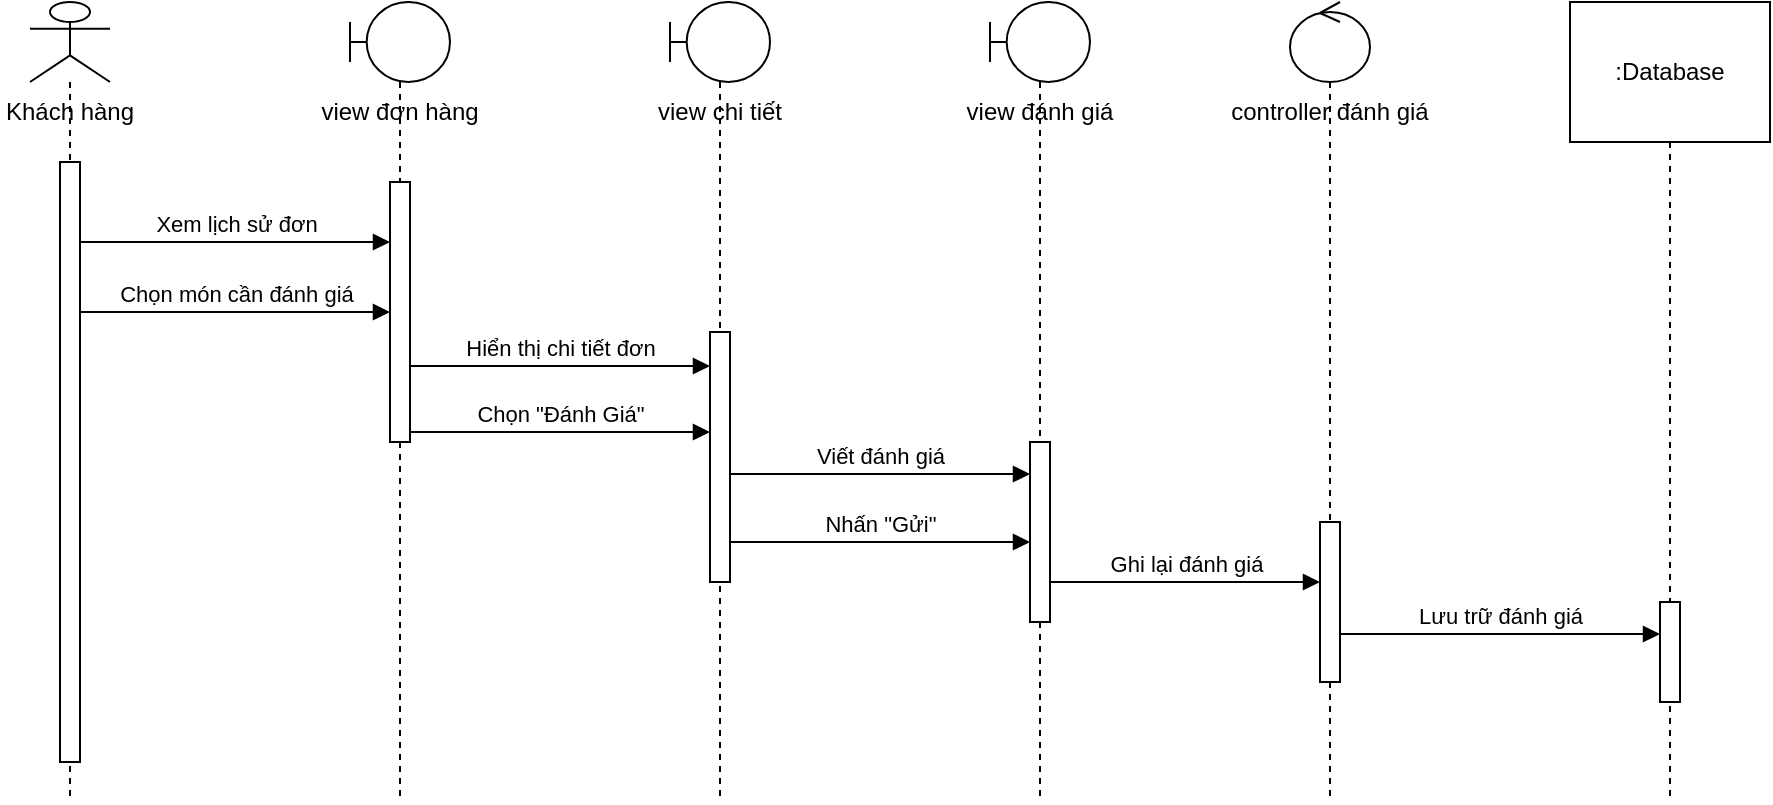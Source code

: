 <mxfile version="22.1.1" type="device" pages="4">
  <diagram id="1Ihl9jyI-RenPWpYEg5B" name="seq_ThemDanhGia">
    <mxGraphModel dx="1236" dy="578" grid="1" gridSize="10" guides="1" tooltips="1" connect="1" arrows="1" fold="1" page="1" pageScale="1" pageWidth="1100" pageHeight="850" math="0" shadow="0">
      <root>
        <mxCell id="0" />
        <mxCell id="1" parent="0" />
        <mxCell id="ETqpigXjb3V20rqj1vSy-2" value="" style="shape=umlLifeline;perimeter=lifelinePerimeter;whiteSpace=wrap;html=1;container=1;dropTarget=0;collapsible=0;recursiveResize=0;outlineConnect=0;portConstraint=eastwest;newEdgeStyle={&quot;curved&quot;:0,&quot;rounded&quot;:0};participant=umlActor;" vertex="1" parent="1">
          <mxGeometry x="150" y="80" width="40" height="400" as="geometry" />
        </mxCell>
        <mxCell id="ETqpigXjb3V20rqj1vSy-6" value="" style="html=1;points=[[0,0,0,0,5],[0,1,0,0,-5],[1,0,0,0,5],[1,1,0,0,-5]];perimeter=orthogonalPerimeter;outlineConnect=0;targetShapes=umlLifeline;portConstraint=eastwest;newEdgeStyle={&quot;curved&quot;:0,&quot;rounded&quot;:0};" vertex="1" parent="ETqpigXjb3V20rqj1vSy-2">
          <mxGeometry x="15" y="80" width="10" height="300" as="geometry" />
        </mxCell>
        <mxCell id="ETqpigXjb3V20rqj1vSy-3" value="" style="shape=umlLifeline;perimeter=lifelinePerimeter;whiteSpace=wrap;html=1;container=1;dropTarget=0;collapsible=0;recursiveResize=0;outlineConnect=0;portConstraint=eastwest;newEdgeStyle={&quot;curved&quot;:0,&quot;rounded&quot;:0};participant=umlBoundary;" vertex="1" parent="1">
          <mxGeometry x="310" y="80" width="50" height="400" as="geometry" />
        </mxCell>
        <mxCell id="ETqpigXjb3V20rqj1vSy-12" value="" style="html=1;points=[[0,0,0,0,5],[0,1,0,0,-5],[1,0,0,0,5],[1,1,0,0,-5]];perimeter=orthogonalPerimeter;outlineConnect=0;targetShapes=umlLifeline;portConstraint=eastwest;newEdgeStyle={&quot;curved&quot;:0,&quot;rounded&quot;:0};" vertex="1" parent="ETqpigXjb3V20rqj1vSy-3">
          <mxGeometry x="20" y="90" width="10" height="130" as="geometry" />
        </mxCell>
        <mxCell id="ETqpigXjb3V20rqj1vSy-4" value="" style="shape=umlLifeline;perimeter=lifelinePerimeter;whiteSpace=wrap;html=1;container=1;dropTarget=0;collapsible=0;recursiveResize=0;outlineConnect=0;portConstraint=eastwest;newEdgeStyle={&quot;curved&quot;:0,&quot;rounded&quot;:0};participant=umlControl;" vertex="1" parent="1">
          <mxGeometry x="780" y="80" width="40" height="400" as="geometry" />
        </mxCell>
        <mxCell id="ETqpigXjb3V20rqj1vSy-27" value="" style="html=1;points=[[0,0,0,0,5],[0,1,0,0,-5],[1,0,0,0,5],[1,1,0,0,-5]];perimeter=orthogonalPerimeter;outlineConnect=0;targetShapes=umlLifeline;portConstraint=eastwest;newEdgeStyle={&quot;curved&quot;:0,&quot;rounded&quot;:0};" vertex="1" parent="ETqpigXjb3V20rqj1vSy-4">
          <mxGeometry x="15" y="260" width="10" height="80" as="geometry" />
        </mxCell>
        <mxCell id="ETqpigXjb3V20rqj1vSy-5" value="Khách hàng" style="text;html=1;strokeColor=none;fillColor=none;align=center;verticalAlign=middle;whiteSpace=wrap;rounded=0;" vertex="1" parent="1">
          <mxGeometry x="135" y="120" width="70" height="30" as="geometry" />
        </mxCell>
        <mxCell id="ETqpigXjb3V20rqj1vSy-7" value="view đơn hàng" style="text;html=1;strokeColor=none;fillColor=none;align=center;verticalAlign=middle;whiteSpace=wrap;rounded=0;" vertex="1" parent="1">
          <mxGeometry x="290" y="120" width="90" height="30" as="geometry" />
        </mxCell>
        <mxCell id="ETqpigXjb3V20rqj1vSy-8" value="" style="shape=umlLifeline;perimeter=lifelinePerimeter;whiteSpace=wrap;html=1;container=1;dropTarget=0;collapsible=0;recursiveResize=0;outlineConnect=0;portConstraint=eastwest;newEdgeStyle={&quot;curved&quot;:0,&quot;rounded&quot;:0};participant=umlBoundary;" vertex="1" parent="1">
          <mxGeometry x="470" y="80" width="50" height="400" as="geometry" />
        </mxCell>
        <mxCell id="ETqpigXjb3V20rqj1vSy-15" value="" style="html=1;points=[[0,0,0,0,5],[0,1,0,0,-5],[1,0,0,0,5],[1,1,0,0,-5]];perimeter=orthogonalPerimeter;outlineConnect=0;targetShapes=umlLifeline;portConstraint=eastwest;newEdgeStyle={&quot;curved&quot;:0,&quot;rounded&quot;:0};" vertex="1" parent="ETqpigXjb3V20rqj1vSy-8">
          <mxGeometry x="20" y="165" width="10" height="125" as="geometry" />
        </mxCell>
        <mxCell id="ETqpigXjb3V20rqj1vSy-9" value="view chi tiết" style="text;html=1;strokeColor=none;fillColor=none;align=center;verticalAlign=middle;whiteSpace=wrap;rounded=0;" vertex="1" parent="1">
          <mxGeometry x="450" y="120" width="90" height="30" as="geometry" />
        </mxCell>
        <mxCell id="ETqpigXjb3V20rqj1vSy-10" value="" style="shape=umlLifeline;perimeter=lifelinePerimeter;whiteSpace=wrap;html=1;container=1;dropTarget=0;collapsible=0;recursiveResize=0;outlineConnect=0;portConstraint=eastwest;newEdgeStyle={&quot;curved&quot;:0,&quot;rounded&quot;:0};participant=umlBoundary;" vertex="1" parent="1">
          <mxGeometry x="630" y="80" width="50" height="400" as="geometry" />
        </mxCell>
        <mxCell id="ETqpigXjb3V20rqj1vSy-18" value="" style="html=1;points=[[0,0,0,0,5],[0,1,0,0,-5],[1,0,0,0,5],[1,1,0,0,-5]];perimeter=orthogonalPerimeter;outlineConnect=0;targetShapes=umlLifeline;portConstraint=eastwest;newEdgeStyle={&quot;curved&quot;:0,&quot;rounded&quot;:0};" vertex="1" parent="ETqpigXjb3V20rqj1vSy-10">
          <mxGeometry x="20" y="220" width="10" height="90" as="geometry" />
        </mxCell>
        <mxCell id="ETqpigXjb3V20rqj1vSy-11" value="view đánh giá" style="text;html=1;strokeColor=none;fillColor=none;align=center;verticalAlign=middle;whiteSpace=wrap;rounded=0;" vertex="1" parent="1">
          <mxGeometry x="610" y="120" width="90" height="30" as="geometry" />
        </mxCell>
        <mxCell id="ETqpigXjb3V20rqj1vSy-13" value="Xem lịch sử đơn" style="html=1;verticalAlign=bottom;endArrow=block;curved=0;rounded=0;" edge="1" parent="1">
          <mxGeometry width="80" relative="1" as="geometry">
            <mxPoint x="175" y="200" as="sourcePoint" />
            <mxPoint x="330" y="200" as="targetPoint" />
          </mxGeometry>
        </mxCell>
        <mxCell id="ETqpigXjb3V20rqj1vSy-14" value="Chọn món cần đánh giá" style="html=1;verticalAlign=bottom;endArrow=block;curved=0;rounded=0;" edge="1" parent="1">
          <mxGeometry width="80" relative="1" as="geometry">
            <mxPoint x="175" y="235" as="sourcePoint" />
            <mxPoint x="330" y="235" as="targetPoint" />
          </mxGeometry>
        </mxCell>
        <mxCell id="ETqpigXjb3V20rqj1vSy-16" value="Hiển thị chi tiết đơn" style="html=1;verticalAlign=bottom;endArrow=block;curved=0;rounded=0;" edge="1" parent="1" target="ETqpigXjb3V20rqj1vSy-15">
          <mxGeometry width="80" relative="1" as="geometry">
            <mxPoint x="340" y="262" as="sourcePoint" />
            <mxPoint x="490" y="262" as="targetPoint" />
          </mxGeometry>
        </mxCell>
        <mxCell id="ETqpigXjb3V20rqj1vSy-17" value="controller đánh giá" style="text;html=1;strokeColor=none;fillColor=none;align=center;verticalAlign=middle;whiteSpace=wrap;rounded=0;" vertex="1" parent="1">
          <mxGeometry x="745" y="120" width="110" height="30" as="geometry" />
        </mxCell>
        <mxCell id="ETqpigXjb3V20rqj1vSy-20" value="Chọn &quot;Đánh Giá&quot;" style="html=1;verticalAlign=bottom;endArrow=block;curved=0;rounded=0;exitX=1;exitY=1;exitDx=0;exitDy=-5;exitPerimeter=0;" edge="1" parent="1" source="ETqpigXjb3V20rqj1vSy-12" target="ETqpigXjb3V20rqj1vSy-15">
          <mxGeometry width="80" relative="1" as="geometry">
            <mxPoint x="350" y="272" as="sourcePoint" />
            <mxPoint x="500" y="272" as="targetPoint" />
          </mxGeometry>
        </mxCell>
        <mxCell id="ETqpigXjb3V20rqj1vSy-22" value="Viết đánh giá" style="html=1;verticalAlign=bottom;endArrow=block;curved=0;rounded=0;" edge="1" parent="1" source="ETqpigXjb3V20rqj1vSy-15" target="ETqpigXjb3V20rqj1vSy-18">
          <mxGeometry width="80" relative="1" as="geometry">
            <mxPoint x="510" y="316" as="sourcePoint" />
            <mxPoint x="640" y="316" as="targetPoint" />
            <Array as="points">
              <mxPoint x="570" y="316" />
            </Array>
          </mxGeometry>
        </mxCell>
        <mxCell id="ETqpigXjb3V20rqj1vSy-24" value="Nhấn &quot;Gửi&quot;" style="html=1;verticalAlign=bottom;endArrow=block;curved=0;rounded=0;" edge="1" parent="1" source="ETqpigXjb3V20rqj1vSy-15" target="ETqpigXjb3V20rqj1vSy-18">
          <mxGeometry width="80" relative="1" as="geometry">
            <mxPoint x="510" y="350" as="sourcePoint" />
            <mxPoint x="640" y="350" as="targetPoint" />
            <Array as="points">
              <mxPoint x="570" y="350" />
            </Array>
          </mxGeometry>
        </mxCell>
        <mxCell id="ETqpigXjb3V20rqj1vSy-26" value="Ghi lại đánh giá" style="html=1;verticalAlign=bottom;endArrow=block;curved=0;rounded=0;" edge="1" parent="1" source="ETqpigXjb3V20rqj1vSy-18" target="ETqpigXjb3V20rqj1vSy-27">
          <mxGeometry width="80" relative="1" as="geometry">
            <mxPoint x="670" y="370" as="sourcePoint" />
            <mxPoint x="780" y="370" as="targetPoint" />
            <Array as="points">
              <mxPoint x="730" y="370" />
            </Array>
          </mxGeometry>
        </mxCell>
        <mxCell id="ETqpigXjb3V20rqj1vSy-28" value=":Database&lt;br&gt;" style="shape=umlLifeline;perimeter=lifelinePerimeter;whiteSpace=wrap;html=1;container=1;dropTarget=0;collapsible=0;recursiveResize=0;outlineConnect=0;portConstraint=eastwest;newEdgeStyle={&quot;curved&quot;:0,&quot;rounded&quot;:0};size=70;" vertex="1" parent="1">
          <mxGeometry x="920" y="80" width="100" height="400" as="geometry" />
        </mxCell>
        <mxCell id="ETqpigXjb3V20rqj1vSy-29" value="" style="html=1;points=[[0,0,0,0,5],[0,1,0,0,-5],[1,0,0,0,5],[1,1,0,0,-5]];perimeter=orthogonalPerimeter;outlineConnect=0;targetShapes=umlLifeline;portConstraint=eastwest;newEdgeStyle={&quot;curved&quot;:0,&quot;rounded&quot;:0};" vertex="1" parent="ETqpigXjb3V20rqj1vSy-28">
          <mxGeometry x="45" y="300" width="10" height="50" as="geometry" />
        </mxCell>
        <mxCell id="ETqpigXjb3V20rqj1vSy-32" value="Lưu trữ đánh giá" style="html=1;verticalAlign=bottom;endArrow=block;curved=0;rounded=0;" edge="1" parent="1" source="ETqpigXjb3V20rqj1vSy-27" target="ETqpigXjb3V20rqj1vSy-29">
          <mxGeometry width="80" relative="1" as="geometry">
            <mxPoint x="805" y="396.0" as="sourcePoint" />
            <mxPoint x="965" y="396.0" as="targetPoint" />
            <Array as="points">
              <mxPoint x="900.33" y="396" />
            </Array>
          </mxGeometry>
        </mxCell>
      </root>
    </mxGraphModel>
  </diagram>
  <diagram id="MLMv6l6TZBk7wlFLsbbl" name="seq_SuaDanhGia">
    <mxGraphModel dx="1236" dy="578" grid="1" gridSize="10" guides="1" tooltips="1" connect="1" arrows="1" fold="1" page="1" pageScale="1" pageWidth="827" pageHeight="1169" math="0" shadow="0">
      <root>
        <mxCell id="0" />
        <mxCell id="1" parent="0" />
        <mxCell id="w9mQeVws3Q9iEO-yCepc-1" value="" style="shape=umlLifeline;perimeter=lifelinePerimeter;whiteSpace=wrap;html=1;container=1;dropTarget=0;collapsible=0;recursiveResize=0;outlineConnect=0;portConstraint=eastwest;newEdgeStyle={&quot;curved&quot;:0,&quot;rounded&quot;:0};participant=umlActor;" vertex="1" parent="1">
          <mxGeometry x="150" y="80" width="40" height="400" as="geometry" />
        </mxCell>
        <mxCell id="w9mQeVws3Q9iEO-yCepc-2" value="" style="html=1;points=[[0,0,0,0,5],[0,1,0,0,-5],[1,0,0,0,5],[1,1,0,0,-5]];perimeter=orthogonalPerimeter;outlineConnect=0;targetShapes=umlLifeline;portConstraint=eastwest;newEdgeStyle={&quot;curved&quot;:0,&quot;rounded&quot;:0};" vertex="1" parent="w9mQeVws3Q9iEO-yCepc-1">
          <mxGeometry x="15" y="80" width="10" height="300" as="geometry" />
        </mxCell>
        <mxCell id="w9mQeVws3Q9iEO-yCepc-3" value="" style="shape=umlLifeline;perimeter=lifelinePerimeter;whiteSpace=wrap;html=1;container=1;dropTarget=0;collapsible=0;recursiveResize=0;outlineConnect=0;portConstraint=eastwest;newEdgeStyle={&quot;curved&quot;:0,&quot;rounded&quot;:0};participant=umlBoundary;" vertex="1" parent="1">
          <mxGeometry x="310" y="80" width="50" height="400" as="geometry" />
        </mxCell>
        <mxCell id="w9mQeVws3Q9iEO-yCepc-4" value="" style="html=1;points=[[0,0,0,0,5],[0,1,0,0,-5],[1,0,0,0,5],[1,1,0,0,-5]];perimeter=orthogonalPerimeter;outlineConnect=0;targetShapes=umlLifeline;portConstraint=eastwest;newEdgeStyle={&quot;curved&quot;:0,&quot;rounded&quot;:0};" vertex="1" parent="w9mQeVws3Q9iEO-yCepc-3">
          <mxGeometry x="20" y="90" width="10" height="130" as="geometry" />
        </mxCell>
        <mxCell id="w9mQeVws3Q9iEO-yCepc-5" value="" style="shape=umlLifeline;perimeter=lifelinePerimeter;whiteSpace=wrap;html=1;container=1;dropTarget=0;collapsible=0;recursiveResize=0;outlineConnect=0;portConstraint=eastwest;newEdgeStyle={&quot;curved&quot;:0,&quot;rounded&quot;:0};participant=umlControl;" vertex="1" parent="1">
          <mxGeometry x="780" y="80" width="40" height="400" as="geometry" />
        </mxCell>
        <mxCell id="w9mQeVws3Q9iEO-yCepc-6" value="" style="html=1;points=[[0,0,0,0,5],[0,1,0,0,-5],[1,0,0,0,5],[1,1,0,0,-5]];perimeter=orthogonalPerimeter;outlineConnect=0;targetShapes=umlLifeline;portConstraint=eastwest;newEdgeStyle={&quot;curved&quot;:0,&quot;rounded&quot;:0};" vertex="1" parent="w9mQeVws3Q9iEO-yCepc-5">
          <mxGeometry x="15" y="330" width="10" height="50" as="geometry" />
        </mxCell>
        <mxCell id="w9mQeVws3Q9iEO-yCepc-7" value="Khách hàng" style="text;html=1;strokeColor=none;fillColor=none;align=center;verticalAlign=middle;whiteSpace=wrap;rounded=0;" vertex="1" parent="1">
          <mxGeometry x="135" y="120" width="70" height="30" as="geometry" />
        </mxCell>
        <mxCell id="w9mQeVws3Q9iEO-yCepc-8" value="view đơn hàng" style="text;html=1;strokeColor=none;fillColor=none;align=center;verticalAlign=middle;whiteSpace=wrap;rounded=0;" vertex="1" parent="1">
          <mxGeometry x="290" y="120" width="90" height="30" as="geometry" />
        </mxCell>
        <mxCell id="w9mQeVws3Q9iEO-yCepc-9" value="" style="shape=umlLifeline;perimeter=lifelinePerimeter;whiteSpace=wrap;html=1;container=1;dropTarget=0;collapsible=0;recursiveResize=0;outlineConnect=0;portConstraint=eastwest;newEdgeStyle={&quot;curved&quot;:0,&quot;rounded&quot;:0};participant=umlBoundary;" vertex="1" parent="1">
          <mxGeometry x="470" y="80" width="50" height="400" as="geometry" />
        </mxCell>
        <mxCell id="w9mQeVws3Q9iEO-yCepc-10" value="" style="html=1;points=[[0,0,0,0,5],[0,1,0,0,-5],[1,0,0,0,5],[1,1,0,0,-5]];perimeter=orthogonalPerimeter;outlineConnect=0;targetShapes=umlLifeline;portConstraint=eastwest;newEdgeStyle={&quot;curved&quot;:0,&quot;rounded&quot;:0};" vertex="1" parent="w9mQeVws3Q9iEO-yCepc-9">
          <mxGeometry x="20" y="165" width="10" height="165" as="geometry" />
        </mxCell>
        <mxCell id="w9mQeVws3Q9iEO-yCepc-11" value="view chi tiết" style="text;html=1;strokeColor=none;fillColor=none;align=center;verticalAlign=middle;whiteSpace=wrap;rounded=0;" vertex="1" parent="1">
          <mxGeometry x="450" y="120" width="90" height="30" as="geometry" />
        </mxCell>
        <mxCell id="w9mQeVws3Q9iEO-yCepc-12" value="" style="shape=umlLifeline;perimeter=lifelinePerimeter;whiteSpace=wrap;html=1;container=1;dropTarget=0;collapsible=0;recursiveResize=0;outlineConnect=0;portConstraint=eastwest;newEdgeStyle={&quot;curved&quot;:0,&quot;rounded&quot;:0};participant=umlBoundary;" vertex="1" parent="1">
          <mxGeometry x="630" y="80" width="50" height="400" as="geometry" />
        </mxCell>
        <mxCell id="w9mQeVws3Q9iEO-yCepc-13" value="" style="html=1;points=[[0,0,0,0,5],[0,1,0,0,-5],[1,0,0,0,5],[1,1,0,0,-5]];perimeter=orthogonalPerimeter;outlineConnect=0;targetShapes=umlLifeline;portConstraint=eastwest;newEdgeStyle={&quot;curved&quot;:0,&quot;rounded&quot;:0};" vertex="1" parent="w9mQeVws3Q9iEO-yCepc-12">
          <mxGeometry x="20" y="220" width="10" height="140" as="geometry" />
        </mxCell>
        <mxCell id="w9mQeVws3Q9iEO-yCepc-14" value="view đánh giá" style="text;html=1;strokeColor=none;fillColor=none;align=center;verticalAlign=middle;whiteSpace=wrap;rounded=0;" vertex="1" parent="1">
          <mxGeometry x="610" y="120" width="90" height="30" as="geometry" />
        </mxCell>
        <mxCell id="w9mQeVws3Q9iEO-yCepc-15" value="Xem lịch sử đơn" style="html=1;verticalAlign=bottom;endArrow=block;curved=0;rounded=0;" edge="1" parent="1">
          <mxGeometry width="80" relative="1" as="geometry">
            <mxPoint x="175" y="200" as="sourcePoint" />
            <mxPoint x="330" y="200" as="targetPoint" />
          </mxGeometry>
        </mxCell>
        <mxCell id="w9mQeVws3Q9iEO-yCepc-16" value="Chọn món cần đánh giá" style="html=1;verticalAlign=bottom;endArrow=block;curved=0;rounded=0;" edge="1" parent="1">
          <mxGeometry width="80" relative="1" as="geometry">
            <mxPoint x="175" y="235" as="sourcePoint" />
            <mxPoint x="330" y="235" as="targetPoint" />
          </mxGeometry>
        </mxCell>
        <mxCell id="w9mQeVws3Q9iEO-yCepc-17" value="Hiển thị chi tiết đơn" style="html=1;verticalAlign=bottom;endArrow=block;curved=0;rounded=0;" edge="1" parent="1" target="w9mQeVws3Q9iEO-yCepc-10">
          <mxGeometry width="80" relative="1" as="geometry">
            <mxPoint x="340" y="262" as="sourcePoint" />
            <mxPoint x="490" y="262" as="targetPoint" />
          </mxGeometry>
        </mxCell>
        <mxCell id="w9mQeVws3Q9iEO-yCepc-18" value="controller đánh giá" style="text;html=1;strokeColor=none;fillColor=none;align=center;verticalAlign=middle;whiteSpace=wrap;rounded=0;" vertex="1" parent="1">
          <mxGeometry x="745" y="120" width="110" height="30" as="geometry" />
        </mxCell>
        <mxCell id="w9mQeVws3Q9iEO-yCepc-19" value="Chọn &quot;Đánh Giá&quot;" style="html=1;verticalAlign=bottom;endArrow=block;curved=0;rounded=0;exitX=1;exitY=1;exitDx=0;exitDy=-5;exitPerimeter=0;" edge="1" parent="1" source="w9mQeVws3Q9iEO-yCepc-4" target="w9mQeVws3Q9iEO-yCepc-10">
          <mxGeometry width="80" relative="1" as="geometry">
            <mxPoint x="350" y="272" as="sourcePoint" />
            <mxPoint x="500" y="272" as="targetPoint" />
          </mxGeometry>
        </mxCell>
        <mxCell id="w9mQeVws3Q9iEO-yCepc-20" value="Nhấn &quot;Sửa&quot;" style="html=1;verticalAlign=bottom;endArrow=block;curved=0;rounded=0;" edge="1" parent="1" source="w9mQeVws3Q9iEO-yCepc-10" target="w9mQeVws3Q9iEO-yCepc-13">
          <mxGeometry width="80" relative="1" as="geometry">
            <mxPoint x="510" y="316" as="sourcePoint" />
            <mxPoint x="640" y="316" as="targetPoint" />
            <Array as="points">
              <mxPoint x="570" y="316" />
            </Array>
            <mxPoint as="offset" />
          </mxGeometry>
        </mxCell>
        <mxCell id="w9mQeVws3Q9iEO-yCepc-21" value="Nhập nội dung cần sửa" style="html=1;verticalAlign=bottom;endArrow=block;curved=0;rounded=0;" edge="1" parent="1" source="w9mQeVws3Q9iEO-yCepc-10" target="w9mQeVws3Q9iEO-yCepc-13">
          <mxGeometry width="80" relative="1" as="geometry">
            <mxPoint x="510" y="350" as="sourcePoint" />
            <mxPoint x="640" y="350" as="targetPoint" />
            <Array as="points">
              <mxPoint x="570" y="350" />
            </Array>
          </mxGeometry>
        </mxCell>
        <mxCell id="w9mQeVws3Q9iEO-yCepc-22" value="Cập nhật đánh giá" style="html=1;verticalAlign=bottom;endArrow=block;curved=0;rounded=0;" edge="1" parent="1" source="w9mQeVws3Q9iEO-yCepc-13" target="w9mQeVws3Q9iEO-yCepc-6">
          <mxGeometry width="80" relative="1" as="geometry">
            <mxPoint x="660" y="430" as="sourcePoint" />
            <mxPoint x="795" y="430" as="targetPoint" />
            <Array as="points">
              <mxPoint x="730" y="430" />
            </Array>
          </mxGeometry>
        </mxCell>
        <mxCell id="w9mQeVws3Q9iEO-yCepc-23" value=":Database&lt;br&gt;" style="shape=umlLifeline;perimeter=lifelinePerimeter;whiteSpace=wrap;html=1;container=1;dropTarget=0;collapsible=0;recursiveResize=0;outlineConnect=0;portConstraint=eastwest;newEdgeStyle={&quot;curved&quot;:0,&quot;rounded&quot;:0};size=70;" vertex="1" parent="1">
          <mxGeometry x="920" y="80" width="100" height="400" as="geometry" />
        </mxCell>
        <mxCell id="w9mQeVws3Q9iEO-yCepc-24" value="" style="html=1;points=[[0,0,0,0,5],[0,1,0,0,-5],[1,0,0,0,5],[1,1,0,0,-5]];perimeter=orthogonalPerimeter;outlineConnect=0;targetShapes=umlLifeline;portConstraint=eastwest;newEdgeStyle={&quot;curved&quot;:0,&quot;rounded&quot;:0};" vertex="1" parent="w9mQeVws3Q9iEO-yCepc-23">
          <mxGeometry x="45" y="340" width="10" height="50" as="geometry" />
        </mxCell>
        <mxCell id="w9mQeVws3Q9iEO-yCepc-25" value="Lưu trữ đánh giá" style="html=1;verticalAlign=bottom;endArrow=block;curved=0;rounded=0;" edge="1" parent="1" source="w9mQeVws3Q9iEO-yCepc-6" target="w9mQeVws3Q9iEO-yCepc-24">
          <mxGeometry width="80" relative="1" as="geometry">
            <mxPoint x="810" y="450" as="sourcePoint" />
            <mxPoint x="970" y="450" as="targetPoint" />
            <Array as="points">
              <mxPoint x="905.33" y="450" />
            </Array>
          </mxGeometry>
        </mxCell>
        <mxCell id="w9mQeVws3Q9iEO-yCepc-26" value="Nhấn &quot;Lưu&quot;" style="html=1;verticalAlign=bottom;endArrow=block;curved=0;rounded=0;" edge="1" parent="1" source="w9mQeVws3Q9iEO-yCepc-10" target="w9mQeVws3Q9iEO-yCepc-13">
          <mxGeometry width="80" relative="1" as="geometry">
            <mxPoint x="500" y="390" as="sourcePoint" />
            <mxPoint x="650" y="390" as="targetPoint" />
            <Array as="points">
              <mxPoint x="570" y="390" />
            </Array>
          </mxGeometry>
        </mxCell>
      </root>
    </mxGraphModel>
  </diagram>
  <diagram id="TZKwGihcEycK_j0i4s-U" name="seq_XoaDanhGia">
    <mxGraphModel dx="1454" dy="680" grid="1" gridSize="10" guides="1" tooltips="1" connect="1" arrows="1" fold="1" page="1" pageScale="1" pageWidth="827" pageHeight="1169" math="0" shadow="0">
      <root>
        <mxCell id="0" />
        <mxCell id="1" parent="0" />
        <mxCell id="CrtiZrdKsKh-H_7LETRt-1" value="" style="shape=umlLifeline;perimeter=lifelinePerimeter;whiteSpace=wrap;html=1;container=1;dropTarget=0;collapsible=0;recursiveResize=0;outlineConnect=0;portConstraint=eastwest;newEdgeStyle={&quot;curved&quot;:0,&quot;rounded&quot;:0};participant=umlActor;" vertex="1" parent="1">
          <mxGeometry x="150" y="80" width="40" height="400" as="geometry" />
        </mxCell>
        <mxCell id="CrtiZrdKsKh-H_7LETRt-2" value="" style="html=1;points=[[0,0,0,0,5],[0,1,0,0,-5],[1,0,0,0,5],[1,1,0,0,-5]];perimeter=orthogonalPerimeter;outlineConnect=0;targetShapes=umlLifeline;portConstraint=eastwest;newEdgeStyle={&quot;curved&quot;:0,&quot;rounded&quot;:0};" vertex="1" parent="CrtiZrdKsKh-H_7LETRt-1">
          <mxGeometry x="15" y="80" width="10" height="300" as="geometry" />
        </mxCell>
        <mxCell id="CrtiZrdKsKh-H_7LETRt-3" value="" style="shape=umlLifeline;perimeter=lifelinePerimeter;whiteSpace=wrap;html=1;container=1;dropTarget=0;collapsible=0;recursiveResize=0;outlineConnect=0;portConstraint=eastwest;newEdgeStyle={&quot;curved&quot;:0,&quot;rounded&quot;:0};participant=umlBoundary;" vertex="1" parent="1">
          <mxGeometry x="310" y="80" width="50" height="400" as="geometry" />
        </mxCell>
        <mxCell id="CrtiZrdKsKh-H_7LETRt-4" value="" style="html=1;points=[[0,0,0,0,5],[0,1,0,0,-5],[1,0,0,0,5],[1,1,0,0,-5]];perimeter=orthogonalPerimeter;outlineConnect=0;targetShapes=umlLifeline;portConstraint=eastwest;newEdgeStyle={&quot;curved&quot;:0,&quot;rounded&quot;:0};" vertex="1" parent="CrtiZrdKsKh-H_7LETRt-3">
          <mxGeometry x="20" y="90" width="10" height="130" as="geometry" />
        </mxCell>
        <mxCell id="CrtiZrdKsKh-H_7LETRt-5" value="" style="shape=umlLifeline;perimeter=lifelinePerimeter;whiteSpace=wrap;html=1;container=1;dropTarget=0;collapsible=0;recursiveResize=0;outlineConnect=0;portConstraint=eastwest;newEdgeStyle={&quot;curved&quot;:0,&quot;rounded&quot;:0};participant=umlControl;" vertex="1" parent="1">
          <mxGeometry x="780" y="80" width="40" height="400" as="geometry" />
        </mxCell>
        <mxCell id="CrtiZrdKsKh-H_7LETRt-6" value="" style="html=1;points=[[0,0,0,0,5],[0,1,0,0,-5],[1,0,0,0,5],[1,1,0,0,-5]];perimeter=orthogonalPerimeter;outlineConnect=0;targetShapes=umlLifeline;portConstraint=eastwest;newEdgeStyle={&quot;curved&quot;:0,&quot;rounded&quot;:0};" vertex="1" parent="CrtiZrdKsKh-H_7LETRt-5">
          <mxGeometry x="15" y="330" width="10" height="60" as="geometry" />
        </mxCell>
        <mxCell id="CrtiZrdKsKh-H_7LETRt-7" value="Khách hàng" style="text;html=1;strokeColor=none;fillColor=none;align=center;verticalAlign=middle;whiteSpace=wrap;rounded=0;" vertex="1" parent="1">
          <mxGeometry x="135" y="120" width="70" height="30" as="geometry" />
        </mxCell>
        <mxCell id="CrtiZrdKsKh-H_7LETRt-8" value="view đơn hàng" style="text;html=1;strokeColor=none;fillColor=none;align=center;verticalAlign=middle;whiteSpace=wrap;rounded=0;" vertex="1" parent="1">
          <mxGeometry x="290" y="120" width="90" height="30" as="geometry" />
        </mxCell>
        <mxCell id="CrtiZrdKsKh-H_7LETRt-9" value="" style="shape=umlLifeline;perimeter=lifelinePerimeter;whiteSpace=wrap;html=1;container=1;dropTarget=0;collapsible=0;recursiveResize=0;outlineConnect=0;portConstraint=eastwest;newEdgeStyle={&quot;curved&quot;:0,&quot;rounded&quot;:0};participant=umlBoundary;" vertex="1" parent="1">
          <mxGeometry x="470" y="80" width="50" height="400" as="geometry" />
        </mxCell>
        <mxCell id="CrtiZrdKsKh-H_7LETRt-10" value="" style="html=1;points=[[0,0,0,0,5],[0,1,0,0,-5],[1,0,0,0,5],[1,1,0,0,-5]];perimeter=orthogonalPerimeter;outlineConnect=0;targetShapes=umlLifeline;portConstraint=eastwest;newEdgeStyle={&quot;curved&quot;:0,&quot;rounded&quot;:0};" vertex="1" parent="CrtiZrdKsKh-H_7LETRt-9">
          <mxGeometry x="20" y="165" width="10" height="165" as="geometry" />
        </mxCell>
        <mxCell id="CrtiZrdKsKh-H_7LETRt-11" value="view chi tiết" style="text;html=1;strokeColor=none;fillColor=none;align=center;verticalAlign=middle;whiteSpace=wrap;rounded=0;" vertex="1" parent="1">
          <mxGeometry x="450" y="120" width="90" height="30" as="geometry" />
        </mxCell>
        <mxCell id="CrtiZrdKsKh-H_7LETRt-12" value="" style="shape=umlLifeline;perimeter=lifelinePerimeter;whiteSpace=wrap;html=1;container=1;dropTarget=0;collapsible=0;recursiveResize=0;outlineConnect=0;portConstraint=eastwest;newEdgeStyle={&quot;curved&quot;:0,&quot;rounded&quot;:0};participant=umlBoundary;" vertex="1" parent="1">
          <mxGeometry x="630" y="80" width="50" height="400" as="geometry" />
        </mxCell>
        <mxCell id="CrtiZrdKsKh-H_7LETRt-13" value="" style="html=1;points=[[0,0,0,0,5],[0,1,0,0,-5],[1,0,0,0,5],[1,1,0,0,-5]];perimeter=orthogonalPerimeter;outlineConnect=0;targetShapes=umlLifeline;portConstraint=eastwest;newEdgeStyle={&quot;curved&quot;:0,&quot;rounded&quot;:0};" vertex="1" parent="CrtiZrdKsKh-H_7LETRt-12">
          <mxGeometry x="20" y="220" width="10" height="150" as="geometry" />
        </mxCell>
        <mxCell id="CrtiZrdKsKh-H_7LETRt-14" value="view đánh giá" style="text;html=1;strokeColor=none;fillColor=none;align=center;verticalAlign=middle;whiteSpace=wrap;rounded=0;" vertex="1" parent="1">
          <mxGeometry x="610" y="120" width="90" height="30" as="geometry" />
        </mxCell>
        <mxCell id="CrtiZrdKsKh-H_7LETRt-15" value="Xem lịch sử đơn" style="html=1;verticalAlign=bottom;endArrow=block;curved=0;rounded=0;" edge="1" parent="1">
          <mxGeometry width="80" relative="1" as="geometry">
            <mxPoint x="175" y="200" as="sourcePoint" />
            <mxPoint x="330" y="200" as="targetPoint" />
          </mxGeometry>
        </mxCell>
        <mxCell id="CrtiZrdKsKh-H_7LETRt-16" value="Chọn món đã đánh giá" style="html=1;verticalAlign=bottom;endArrow=block;curved=0;rounded=0;" edge="1" parent="1">
          <mxGeometry width="80" relative="1" as="geometry">
            <mxPoint x="175" y="235" as="sourcePoint" />
            <mxPoint x="330" y="235" as="targetPoint" />
          </mxGeometry>
        </mxCell>
        <mxCell id="CrtiZrdKsKh-H_7LETRt-17" value="Hiển thị chi tiết đơn" style="html=1;verticalAlign=bottom;endArrow=block;curved=0;rounded=0;" edge="1" parent="1" target="CrtiZrdKsKh-H_7LETRt-10">
          <mxGeometry width="80" relative="1" as="geometry">
            <mxPoint x="340" y="262" as="sourcePoint" />
            <mxPoint x="490" y="262" as="targetPoint" />
          </mxGeometry>
        </mxCell>
        <mxCell id="CrtiZrdKsKh-H_7LETRt-18" value="controller đánh giá" style="text;html=1;strokeColor=none;fillColor=none;align=center;verticalAlign=middle;whiteSpace=wrap;rounded=0;" vertex="1" parent="1">
          <mxGeometry x="745" y="120" width="110" height="30" as="geometry" />
        </mxCell>
        <mxCell id="CrtiZrdKsKh-H_7LETRt-19" value="Chọn &quot;Đánh Giá&quot;" style="html=1;verticalAlign=bottom;endArrow=block;curved=0;rounded=0;exitX=1;exitY=1;exitDx=0;exitDy=-5;exitPerimeter=0;" edge="1" parent="1" source="CrtiZrdKsKh-H_7LETRt-4" target="CrtiZrdKsKh-H_7LETRt-10">
          <mxGeometry width="80" relative="1" as="geometry">
            <mxPoint x="350" y="272" as="sourcePoint" />
            <mxPoint x="500" y="272" as="targetPoint" />
          </mxGeometry>
        </mxCell>
        <mxCell id="CrtiZrdKsKh-H_7LETRt-20" value="Nhấn &quot;Xóa&quot;" style="html=1;verticalAlign=bottom;endArrow=block;curved=0;rounded=0;" edge="1" parent="1" source="CrtiZrdKsKh-H_7LETRt-10" target="CrtiZrdKsKh-H_7LETRt-13">
          <mxGeometry width="80" relative="1" as="geometry">
            <mxPoint x="510" y="316" as="sourcePoint" />
            <mxPoint x="640" y="316" as="targetPoint" />
            <Array as="points">
              <mxPoint x="570" y="316" />
            </Array>
            <mxPoint as="offset" />
          </mxGeometry>
        </mxCell>
        <mxCell id="CrtiZrdKsKh-H_7LETRt-21" value="Hiển thị thông báo" style="html=1;verticalAlign=bottom;endArrow=block;curved=0;rounded=0;" edge="1" parent="1" source="CrtiZrdKsKh-H_7LETRt-10" target="CrtiZrdKsKh-H_7LETRt-13">
          <mxGeometry width="80" relative="1" as="geometry">
            <mxPoint x="500" y="352" as="sourcePoint" />
            <mxPoint x="650" y="352" as="targetPoint" />
            <Array as="points">
              <mxPoint x="570" y="352" />
            </Array>
          </mxGeometry>
        </mxCell>
        <mxCell id="CrtiZrdKsKh-H_7LETRt-22" value="Xóa đánh giá" style="html=1;verticalAlign=bottom;endArrow=block;curved=0;rounded=0;" edge="1" parent="1" source="CrtiZrdKsKh-H_7LETRt-13" target="CrtiZrdKsKh-H_7LETRt-6">
          <mxGeometry width="80" relative="1" as="geometry">
            <mxPoint x="660" y="430" as="sourcePoint" />
            <mxPoint x="795" y="430" as="targetPoint" />
            <Array as="points">
              <mxPoint x="730" y="430" />
            </Array>
          </mxGeometry>
        </mxCell>
        <mxCell id="CrtiZrdKsKh-H_7LETRt-23" value=":Database&lt;br&gt;" style="shape=umlLifeline;perimeter=lifelinePerimeter;whiteSpace=wrap;html=1;container=1;dropTarget=0;collapsible=0;recursiveResize=0;outlineConnect=0;portConstraint=eastwest;newEdgeStyle={&quot;curved&quot;:0,&quot;rounded&quot;:0};size=70;" vertex="1" parent="1">
          <mxGeometry x="920" y="80" width="100" height="400" as="geometry" />
        </mxCell>
        <mxCell id="CrtiZrdKsKh-H_7LETRt-24" value="" style="html=1;points=[[0,0,0,0,5],[0,1,0,0,-5],[1,0,0,0,5],[1,1,0,0,-5]];perimeter=orthogonalPerimeter;outlineConnect=0;targetShapes=umlLifeline;portConstraint=eastwest;newEdgeStyle={&quot;curved&quot;:0,&quot;rounded&quot;:0};" vertex="1" parent="CrtiZrdKsKh-H_7LETRt-23">
          <mxGeometry x="45" y="340" width="10" height="50" as="geometry" />
        </mxCell>
        <mxCell id="CrtiZrdKsKh-H_7LETRt-25" value="Xóa đánh giá" style="html=1;verticalAlign=bottom;endArrow=block;curved=0;rounded=0;" edge="1" parent="1" source="CrtiZrdKsKh-H_7LETRt-6" target="CrtiZrdKsKh-H_7LETRt-24">
          <mxGeometry width="80" relative="1" as="geometry">
            <mxPoint x="810" y="450" as="sourcePoint" />
            <mxPoint x="970" y="450" as="targetPoint" />
            <Array as="points">
              <mxPoint x="905.33" y="450" />
            </Array>
          </mxGeometry>
        </mxCell>
        <mxCell id="CrtiZrdKsKh-H_7LETRt-26" value="Xác nhận xóa" style="html=1;verticalAlign=bottom;endArrow=block;curved=0;rounded=0;" edge="1" parent="1" source="CrtiZrdKsKh-H_7LETRt-10" target="CrtiZrdKsKh-H_7LETRt-13">
          <mxGeometry width="80" relative="1" as="geometry">
            <mxPoint x="500" y="390" as="sourcePoint" />
            <mxPoint x="650" y="390" as="targetPoint" />
            <Array as="points">
              <mxPoint x="570" y="390" />
            </Array>
          </mxGeometry>
        </mxCell>
      </root>
    </mxGraphModel>
  </diagram>
  <diagram id="tD9SYN1MgkpH-9BqsUv_" name="seq_XemDanhGia">
    <mxGraphModel dx="1648" dy="771" grid="1" gridSize="10" guides="1" tooltips="1" connect="1" arrows="1" fold="1" page="1" pageScale="1" pageWidth="827" pageHeight="1169" math="0" shadow="0">
      <root>
        <mxCell id="0" />
        <mxCell id="1" parent="0" />
        <mxCell id="KdAvgLSt1xeCe5ESkblE-1" value="" style="shape=umlLifeline;perimeter=lifelinePerimeter;whiteSpace=wrap;html=1;container=1;dropTarget=0;collapsible=0;recursiveResize=0;outlineConnect=0;portConstraint=eastwest;newEdgeStyle={&quot;curved&quot;:0,&quot;rounded&quot;:0};participant=umlActor;" vertex="1" parent="1">
          <mxGeometry x="150" y="80" width="40" height="520" as="geometry" />
        </mxCell>
        <mxCell id="KdAvgLSt1xeCe5ESkblE-2" value="" style="html=1;points=[[0,0,0,0,5],[0,1,0,0,-5],[1,0,0,0,5],[1,1,0,0,-5]];perimeter=orthogonalPerimeter;outlineConnect=0;targetShapes=umlLifeline;portConstraint=eastwest;newEdgeStyle={&quot;curved&quot;:0,&quot;rounded&quot;:0};" vertex="1" parent="KdAvgLSt1xeCe5ESkblE-1">
          <mxGeometry x="15" y="80" width="10" height="420" as="geometry" />
        </mxCell>
        <mxCell id="KdAvgLSt1xeCe5ESkblE-3" value="" style="shape=umlLifeline;perimeter=lifelinePerimeter;whiteSpace=wrap;html=1;container=1;dropTarget=0;collapsible=0;recursiveResize=0;outlineConnect=0;portConstraint=eastwest;newEdgeStyle={&quot;curved&quot;:0,&quot;rounded&quot;:0};participant=umlBoundary;" vertex="1" parent="1">
          <mxGeometry x="310" y="80" width="50" height="520" as="geometry" />
        </mxCell>
        <mxCell id="KdAvgLSt1xeCe5ESkblE-4" value="" style="html=1;points=[[0,0,0,0,5],[0,1,0,0,-5],[1,0,0,0,5],[1,1,0,0,-5]];perimeter=orthogonalPerimeter;outlineConnect=0;targetShapes=umlLifeline;portConstraint=eastwest;newEdgeStyle={&quot;curved&quot;:0,&quot;rounded&quot;:0};" vertex="1" parent="KdAvgLSt1xeCe5ESkblE-3">
          <mxGeometry x="20" y="90" width="10" height="140" as="geometry" />
        </mxCell>
        <mxCell id="KdAvgLSt1xeCe5ESkblE-5" value="" style="shape=umlLifeline;perimeter=lifelinePerimeter;whiteSpace=wrap;html=1;container=1;dropTarget=0;collapsible=0;recursiveResize=0;outlineConnect=0;portConstraint=eastwest;newEdgeStyle={&quot;curved&quot;:0,&quot;rounded&quot;:0};participant=umlControl;" vertex="1" parent="1">
          <mxGeometry x="690" y="80" width="40" height="520" as="geometry" />
        </mxCell>
        <mxCell id="KdAvgLSt1xeCe5ESkblE-6" value="" style="html=1;points=[[0,0,0,0,5],[0,1,0,0,-5],[1,0,0,0,5],[1,1,0,0,-5]];perimeter=orthogonalPerimeter;outlineConnect=0;targetShapes=umlLifeline;portConstraint=eastwest;newEdgeStyle={&quot;curved&quot;:0,&quot;rounded&quot;:0};" vertex="1" parent="KdAvgLSt1xeCe5ESkblE-5">
          <mxGeometry x="15" y="200" width="10" height="50" as="geometry" />
        </mxCell>
        <mxCell id="Hah8DxmAUG34ysNyzcjv-7" value="" style="html=1;points=[[0,0,0,0,5],[0,1,0,0,-5],[1,0,0,0,5],[1,1,0,0,-5]];perimeter=orthogonalPerimeter;outlineConnect=0;targetShapes=umlLifeline;portConstraint=eastwest;newEdgeStyle={&quot;curved&quot;:0,&quot;rounded&quot;:0};" vertex="1" parent="KdAvgLSt1xeCe5ESkblE-5">
          <mxGeometry x="15" y="270" width="10" height="30" as="geometry" />
        </mxCell>
        <mxCell id="KdAvgLSt1xeCe5ESkblE-7" value="Mọi người" style="text;html=1;strokeColor=none;fillColor=none;align=center;verticalAlign=middle;whiteSpace=wrap;rounded=0;" vertex="1" parent="1">
          <mxGeometry x="135" y="120" width="70" height="30" as="geometry" />
        </mxCell>
        <mxCell id="KdAvgLSt1xeCe5ESkblE-8" value="view đặt món" style="text;html=1;strokeColor=none;fillColor=none;align=center;verticalAlign=middle;whiteSpace=wrap;rounded=0;" vertex="1" parent="1">
          <mxGeometry x="290" y="120" width="90" height="30" as="geometry" />
        </mxCell>
        <mxCell id="KdAvgLSt1xeCe5ESkblE-12" value="" style="shape=umlLifeline;perimeter=lifelinePerimeter;whiteSpace=wrap;html=1;container=1;dropTarget=0;collapsible=0;recursiveResize=0;outlineConnect=0;portConstraint=eastwest;newEdgeStyle={&quot;curved&quot;:0,&quot;rounded&quot;:0};participant=umlBoundary;" vertex="1" parent="1">
          <mxGeometry x="480" y="80" width="50" height="520" as="geometry" />
        </mxCell>
        <mxCell id="Hah8DxmAUG34ysNyzcjv-2" value="" style="html=1;points=[[0,0,0,0,5],[0,1,0,0,-5],[1,0,0,0,5],[1,1,0,0,-5]];perimeter=orthogonalPerimeter;outlineConnect=0;targetShapes=umlLifeline;portConstraint=eastwest;newEdgeStyle={&quot;curved&quot;:0,&quot;rounded&quot;:0};" vertex="1" parent="KdAvgLSt1xeCe5ESkblE-12">
          <mxGeometry x="20" y="160" width="10" height="80" as="geometry" />
        </mxCell>
        <mxCell id="KdAvgLSt1xeCe5ESkblE-14" value="view chi tiết món" style="text;html=1;strokeColor=none;fillColor=none;align=center;verticalAlign=middle;whiteSpace=wrap;rounded=0;" vertex="1" parent="1">
          <mxGeometry x="460" y="120" width="100" height="30" as="geometry" />
        </mxCell>
        <mxCell id="KdAvgLSt1xeCe5ESkblE-18" value="controller đánh giá" style="text;html=1;strokeColor=none;fillColor=none;align=center;verticalAlign=middle;whiteSpace=wrap;rounded=0;" vertex="1" parent="1">
          <mxGeometry x="655" y="120" width="110" height="30" as="geometry" />
        </mxCell>
        <mxCell id="KdAvgLSt1xeCe5ESkblE-23" value=":Database&lt;br&gt;" style="shape=umlLifeline;perimeter=lifelinePerimeter;whiteSpace=wrap;html=1;container=1;dropTarget=0;collapsible=0;recursiveResize=0;outlineConnect=0;portConstraint=eastwest;newEdgeStyle={&quot;curved&quot;:0,&quot;rounded&quot;:0};size=70;" vertex="1" parent="1">
          <mxGeometry x="830" y="80" width="100" height="520" as="geometry" />
        </mxCell>
        <mxCell id="KdAvgLSt1xeCe5ESkblE-24" value="" style="html=1;points=[[0,0,0,0,5],[0,1,0,0,-5],[1,0,0,0,5],[1,1,0,0,-5]];perimeter=orthogonalPerimeter;outlineConnect=0;targetShapes=umlLifeline;portConstraint=eastwest;newEdgeStyle={&quot;curved&quot;:0,&quot;rounded&quot;:0};" vertex="1" parent="KdAvgLSt1xeCe5ESkblE-23">
          <mxGeometry x="45" y="200" width="10" height="100" as="geometry" />
        </mxCell>
        <mxCell id="uZYgBJkhjBe4ALxMLaq4-1" value="Chọn món cần xem" style="html=1;verticalAlign=bottom;endArrow=block;curved=0;rounded=0;" edge="1" parent="1" source="KdAvgLSt1xeCe5ESkblE-2" target="KdAvgLSt1xeCe5ESkblE-4">
          <mxGeometry width="80" relative="1" as="geometry">
            <mxPoint x="190" y="220" as="sourcePoint" />
            <mxPoint x="325" y="220" as="targetPoint" />
            <Array as="points">
              <mxPoint x="260" y="220" />
            </Array>
          </mxGeometry>
        </mxCell>
        <mxCell id="Hah8DxmAUG34ysNyzcjv-3" value="Chọn xem đánh giá" style="html=1;verticalAlign=bottom;endArrow=block;curved=0;rounded=0;entryX=-0.048;entryY=0.264;entryDx=0;entryDy=0;entryPerimeter=0;" edge="1" parent="1" source="KdAvgLSt1xeCe5ESkblE-4" target="Hah8DxmAUG34ysNyzcjv-2">
          <mxGeometry width="80" relative="1" as="geometry">
            <mxPoint x="350" y="260" as="sourcePoint" />
            <mxPoint x="505" y="260" as="targetPoint" />
            <Array as="points">
              <mxPoint x="435" y="260" />
            </Array>
          </mxGeometry>
        </mxCell>
        <mxCell id="Hah8DxmAUG34ysNyzcjv-4" value="Tạo truy vấn hiển thị đánh giá món" style="html=1;verticalAlign=bottom;endArrow=block;curved=0;rounded=0;" edge="1" parent="1" source="Hah8DxmAUG34ysNyzcjv-2" target="KdAvgLSt1xeCe5ESkblE-6">
          <mxGeometry width="80" relative="1" as="geometry">
            <mxPoint x="520" y="300" as="sourcePoint" />
            <mxPoint x="690" y="310" as="targetPoint" />
            <Array as="points">
              <mxPoint x="605" y="300" />
            </Array>
          </mxGeometry>
        </mxCell>
        <mxCell id="Hah8DxmAUG34ysNyzcjv-5" value="Lấy kết quả đánh giá món" style="html=1;verticalAlign=bottom;endArrow=block;curved=0;rounded=0;" edge="1" parent="1" source="KdAvgLSt1xeCe5ESkblE-6" target="KdAvgLSt1xeCe5ESkblE-24">
          <mxGeometry width="80" relative="1" as="geometry">
            <mxPoint x="740.0" y="320" as="sourcePoint" />
            <mxPoint x="910.37" y="321" as="targetPoint" />
            <Array as="points">
              <mxPoint x="835.37" y="320" />
            </Array>
          </mxGeometry>
        </mxCell>
        <mxCell id="Hah8DxmAUG34ysNyzcjv-6" value="Trả về kết quả đánh giá món" style="html=1;verticalAlign=bottom;endArrow=open;curved=0;rounded=0;endFill=0;dashed=1;" edge="1" parent="1" source="KdAvgLSt1xeCe5ESkblE-24" target="Hah8DxmAUG34ysNyzcjv-7">
          <mxGeometry width="80" relative="1" as="geometry">
            <mxPoint x="870" y="370" as="sourcePoint" />
            <mxPoint x="715" y="370" as="targetPoint" />
            <Array as="points">
              <mxPoint x="820" y="370" />
            </Array>
          </mxGeometry>
        </mxCell>
        <mxCell id="Hah8DxmAUG34ysNyzcjv-9" value="alt" style="shape=umlFrame;whiteSpace=wrap;html=1;pointerEvents=0;" vertex="1" parent="1">
          <mxGeometry x="39" y="387" width="990" height="143" as="geometry" />
        </mxCell>
        <mxCell id="Hah8DxmAUG34ysNyzcjv-10" value="" style="endArrow=none;dashed=1;html=1;rounded=0;exitX=0.002;exitY=0.376;exitDx=0;exitDy=0;exitPerimeter=0;entryX=1;entryY=0.376;entryDx=0;entryDy=0;entryPerimeter=0;" edge="1" parent="1" source="Hah8DxmAUG34ysNyzcjv-9" target="Hah8DxmAUG34ysNyzcjv-9">
          <mxGeometry width="50" height="50" relative="1" as="geometry">
            <mxPoint x="39.0" y="458.0" as="sourcePoint" />
            <mxPoint x="1030" y="450" as="targetPoint" />
            <Array as="points" />
          </mxGeometry>
        </mxCell>
        <mxCell id="Hah8DxmAUG34ysNyzcjv-11" value="[invalid]" style="text;html=1;align=center;verticalAlign=middle;resizable=0;points=[];autosize=1;strokeColor=none;fillColor=none;" vertex="1" parent="1">
          <mxGeometry x="94" y="410" width="60" height="30" as="geometry" />
        </mxCell>
        <mxCell id="Hah8DxmAUG34ysNyzcjv-12" value="[valid]" style="text;html=1;align=center;verticalAlign=middle;resizable=0;points=[];autosize=1;strokeColor=none;fillColor=none;" vertex="1" parent="1">
          <mxGeometry x="99" y="480" width="50" height="30" as="geometry" />
        </mxCell>
        <mxCell id="Hah8DxmAUG34ysNyzcjv-15" value="" style="html=1;points=[[0,0,0,0,5],[0,1,0,0,-5],[1,0,0,0,5],[1,1,0,0,-5]];perimeter=orthogonalPerimeter;outlineConnect=0;targetShapes=umlLifeline;portConstraint=eastwest;newEdgeStyle={&quot;curved&quot;:0,&quot;rounded&quot;:0};" vertex="1" parent="1">
          <mxGeometry x="500" y="406" width="10" height="30" as="geometry" />
        </mxCell>
        <mxCell id="Hah8DxmAUG34ysNyzcjv-16" value="" style="html=1;points=[[0,0,0,0,5],[0,1,0,0,-5],[1,0,0,0,5],[1,1,0,0,-5]];perimeter=orthogonalPerimeter;outlineConnect=0;targetShapes=umlLifeline;portConstraint=eastwest;newEdgeStyle={&quot;curved&quot;:0,&quot;rounded&quot;:0};" vertex="1" parent="1">
          <mxGeometry x="705" y="406" width="10" height="30" as="geometry" />
        </mxCell>
        <mxCell id="Hah8DxmAUG34ysNyzcjv-17" value="Thông báo lỗi" style="html=1;verticalAlign=bottom;endArrow=open;curved=0;rounded=0;endFill=0;dashed=1;" edge="1" parent="1" source="Hah8DxmAUG34ysNyzcjv-16" target="Hah8DxmAUG34ysNyzcjv-15">
          <mxGeometry width="80" relative="1" as="geometry">
            <mxPoint x="700" y="424.38" as="sourcePoint" />
            <mxPoint x="540" y="424.38" as="targetPoint" />
            <Array as="points">
              <mxPoint x="645" y="424.38" />
            </Array>
          </mxGeometry>
        </mxCell>
        <mxCell id="Hah8DxmAUG34ysNyzcjv-18" value="" style="html=1;points=[[0,0,0,0,5],[0,1,0,0,-5],[1,0,0,0,5],[1,1,0,0,-5]];perimeter=orthogonalPerimeter;outlineConnect=0;targetShapes=umlLifeline;portConstraint=eastwest;newEdgeStyle={&quot;curved&quot;:0,&quot;rounded&quot;:0};" vertex="1" parent="1">
          <mxGeometry x="500" y="480" width="10" height="30" as="geometry" />
        </mxCell>
        <mxCell id="Hah8DxmAUG34ysNyzcjv-19" value="" style="html=1;points=[[0,0,0,0,5],[0,1,0,0,-5],[1,0,0,0,5],[1,1,0,0,-5]];perimeter=orthogonalPerimeter;outlineConnect=0;targetShapes=umlLifeline;portConstraint=eastwest;newEdgeStyle={&quot;curved&quot;:0,&quot;rounded&quot;:0};" vertex="1" parent="1">
          <mxGeometry x="705" y="480" width="10" height="30" as="geometry" />
        </mxCell>
        <mxCell id="Hah8DxmAUG34ysNyzcjv-20" value="Hiển thị kết quả đánh giá" style="html=1;verticalAlign=bottom;endArrow=open;curved=0;rounded=0;endFill=0;dashed=1;" edge="1" parent="1" source="Hah8DxmAUG34ysNyzcjv-19" target="Hah8DxmAUG34ysNyzcjv-18">
          <mxGeometry width="80" relative="1" as="geometry">
            <mxPoint x="700" y="498.38" as="sourcePoint" />
            <mxPoint x="540" y="498.38" as="targetPoint" />
            <Array as="points">
              <mxPoint x="645" y="498.38" />
            </Array>
          </mxGeometry>
        </mxCell>
      </root>
    </mxGraphModel>
  </diagram>
</mxfile>
